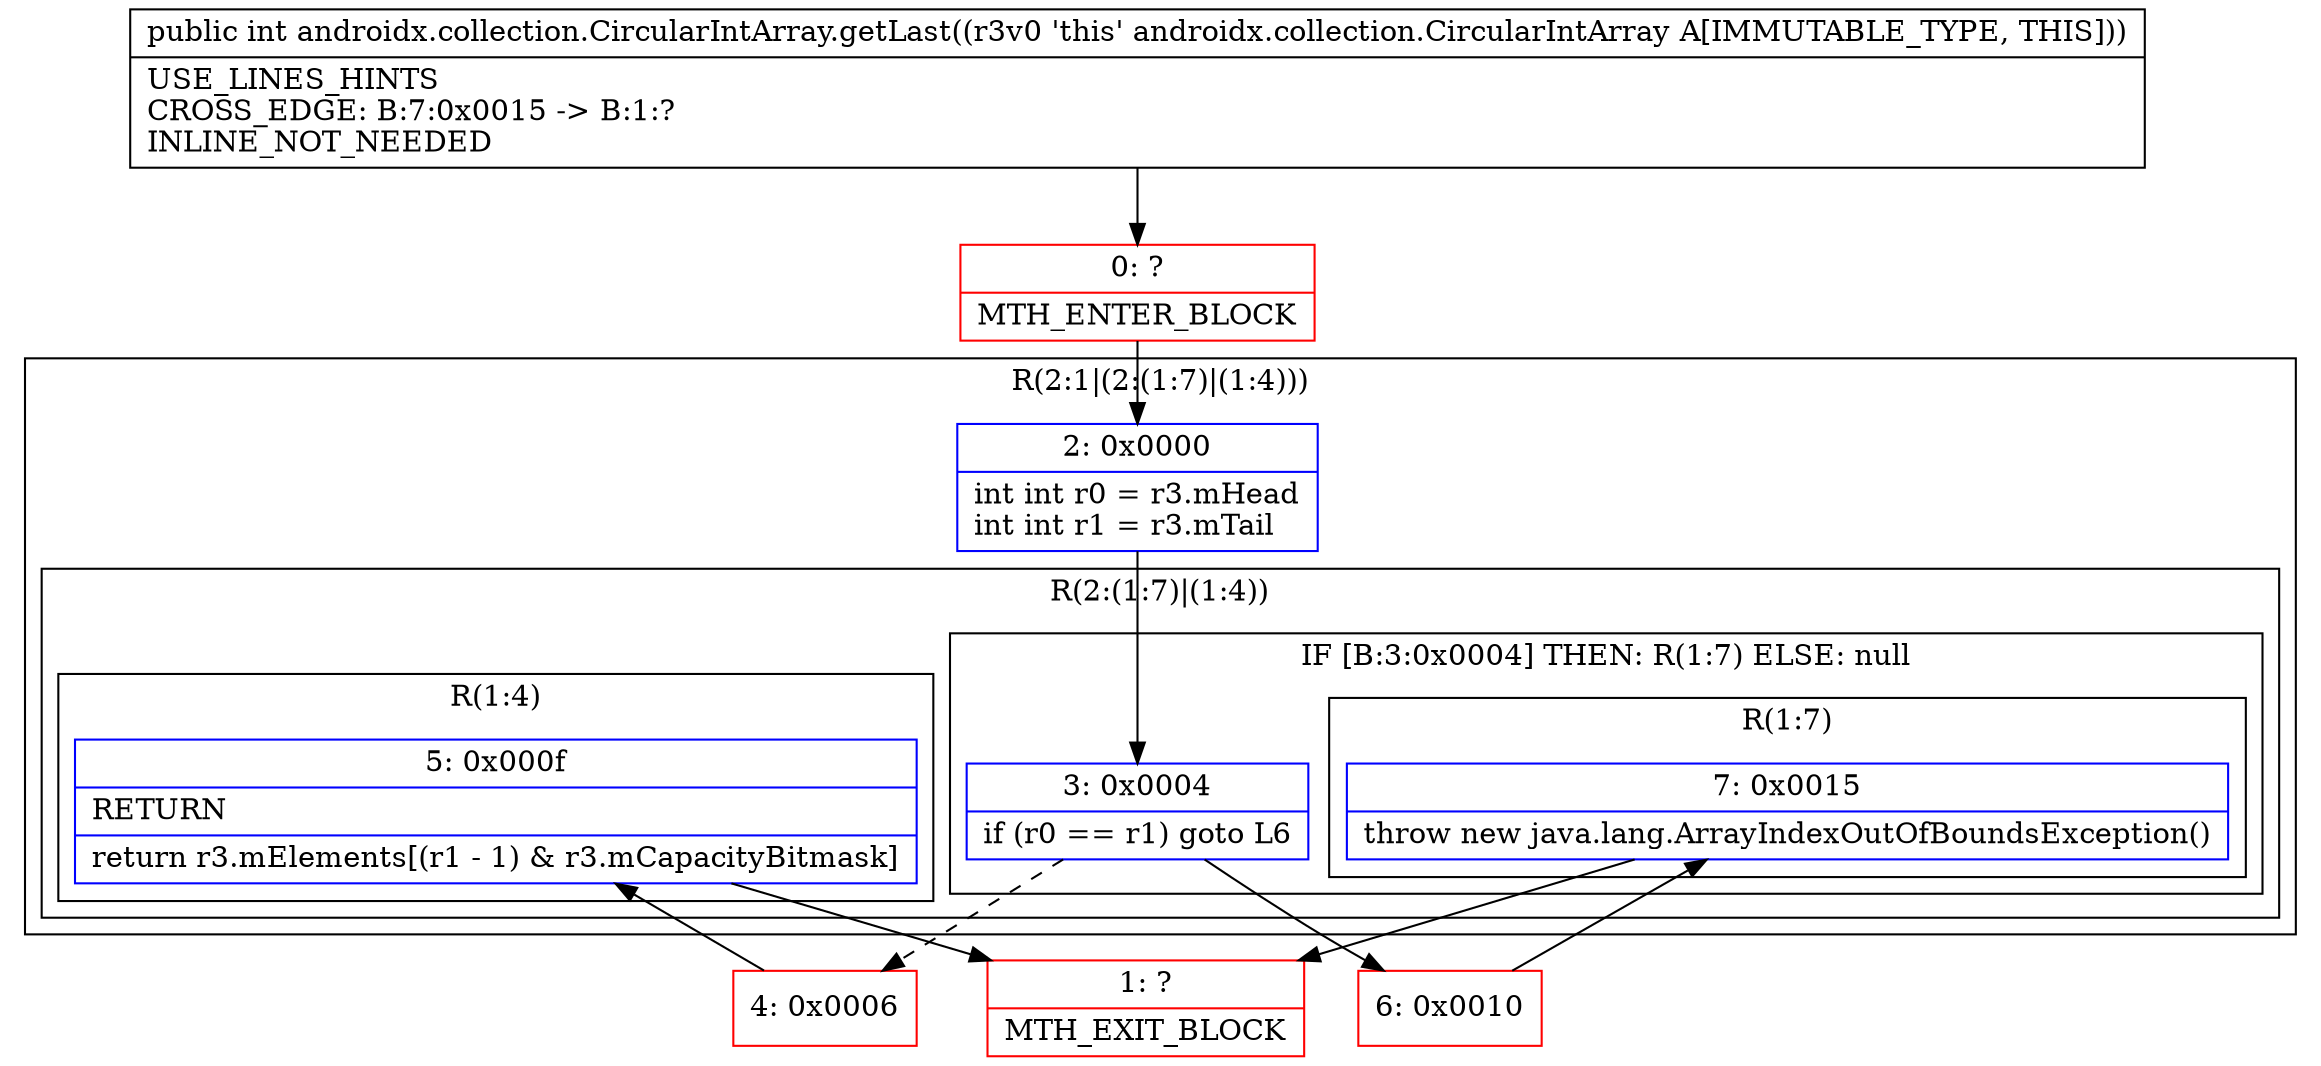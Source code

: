 digraph "CFG forandroidx.collection.CircularIntArray.getLast()I" {
subgraph cluster_Region_1215304668 {
label = "R(2:1|(2:(1:7)|(1:4)))";
node [shape=record,color=blue];
Node_2 [shape=record,label="{2\:\ 0x0000|int int r0 = r3.mHead\lint int r1 = r3.mTail\l}"];
subgraph cluster_Region_370392142 {
label = "R(2:(1:7)|(1:4))";
node [shape=record,color=blue];
subgraph cluster_IfRegion_204320458 {
label = "IF [B:3:0x0004] THEN: R(1:7) ELSE: null";
node [shape=record,color=blue];
Node_3 [shape=record,label="{3\:\ 0x0004|if (r0 == r1) goto L6\l}"];
subgraph cluster_Region_410463836 {
label = "R(1:7)";
node [shape=record,color=blue];
Node_7 [shape=record,label="{7\:\ 0x0015|throw new java.lang.ArrayIndexOutOfBoundsException()\l}"];
}
}
subgraph cluster_Region_1454009270 {
label = "R(1:4)";
node [shape=record,color=blue];
Node_5 [shape=record,label="{5\:\ 0x000f|RETURN\l|return r3.mElements[(r1 \- 1) & r3.mCapacityBitmask]\l}"];
}
}
}
Node_0 [shape=record,color=red,label="{0\:\ ?|MTH_ENTER_BLOCK\l}"];
Node_4 [shape=record,color=red,label="{4\:\ 0x0006}"];
Node_1 [shape=record,color=red,label="{1\:\ ?|MTH_EXIT_BLOCK\l}"];
Node_6 [shape=record,color=red,label="{6\:\ 0x0010}"];
MethodNode[shape=record,label="{public int androidx.collection.CircularIntArray.getLast((r3v0 'this' androidx.collection.CircularIntArray A[IMMUTABLE_TYPE, THIS]))  | USE_LINES_HINTS\lCROSS_EDGE: B:7:0x0015 \-\> B:1:?\lINLINE_NOT_NEEDED\l}"];
MethodNode -> Node_0;Node_2 -> Node_3;
Node_3 -> Node_4[style=dashed];
Node_3 -> Node_6;
Node_7 -> Node_1;
Node_5 -> Node_1;
Node_0 -> Node_2;
Node_4 -> Node_5;
Node_6 -> Node_7;
}

